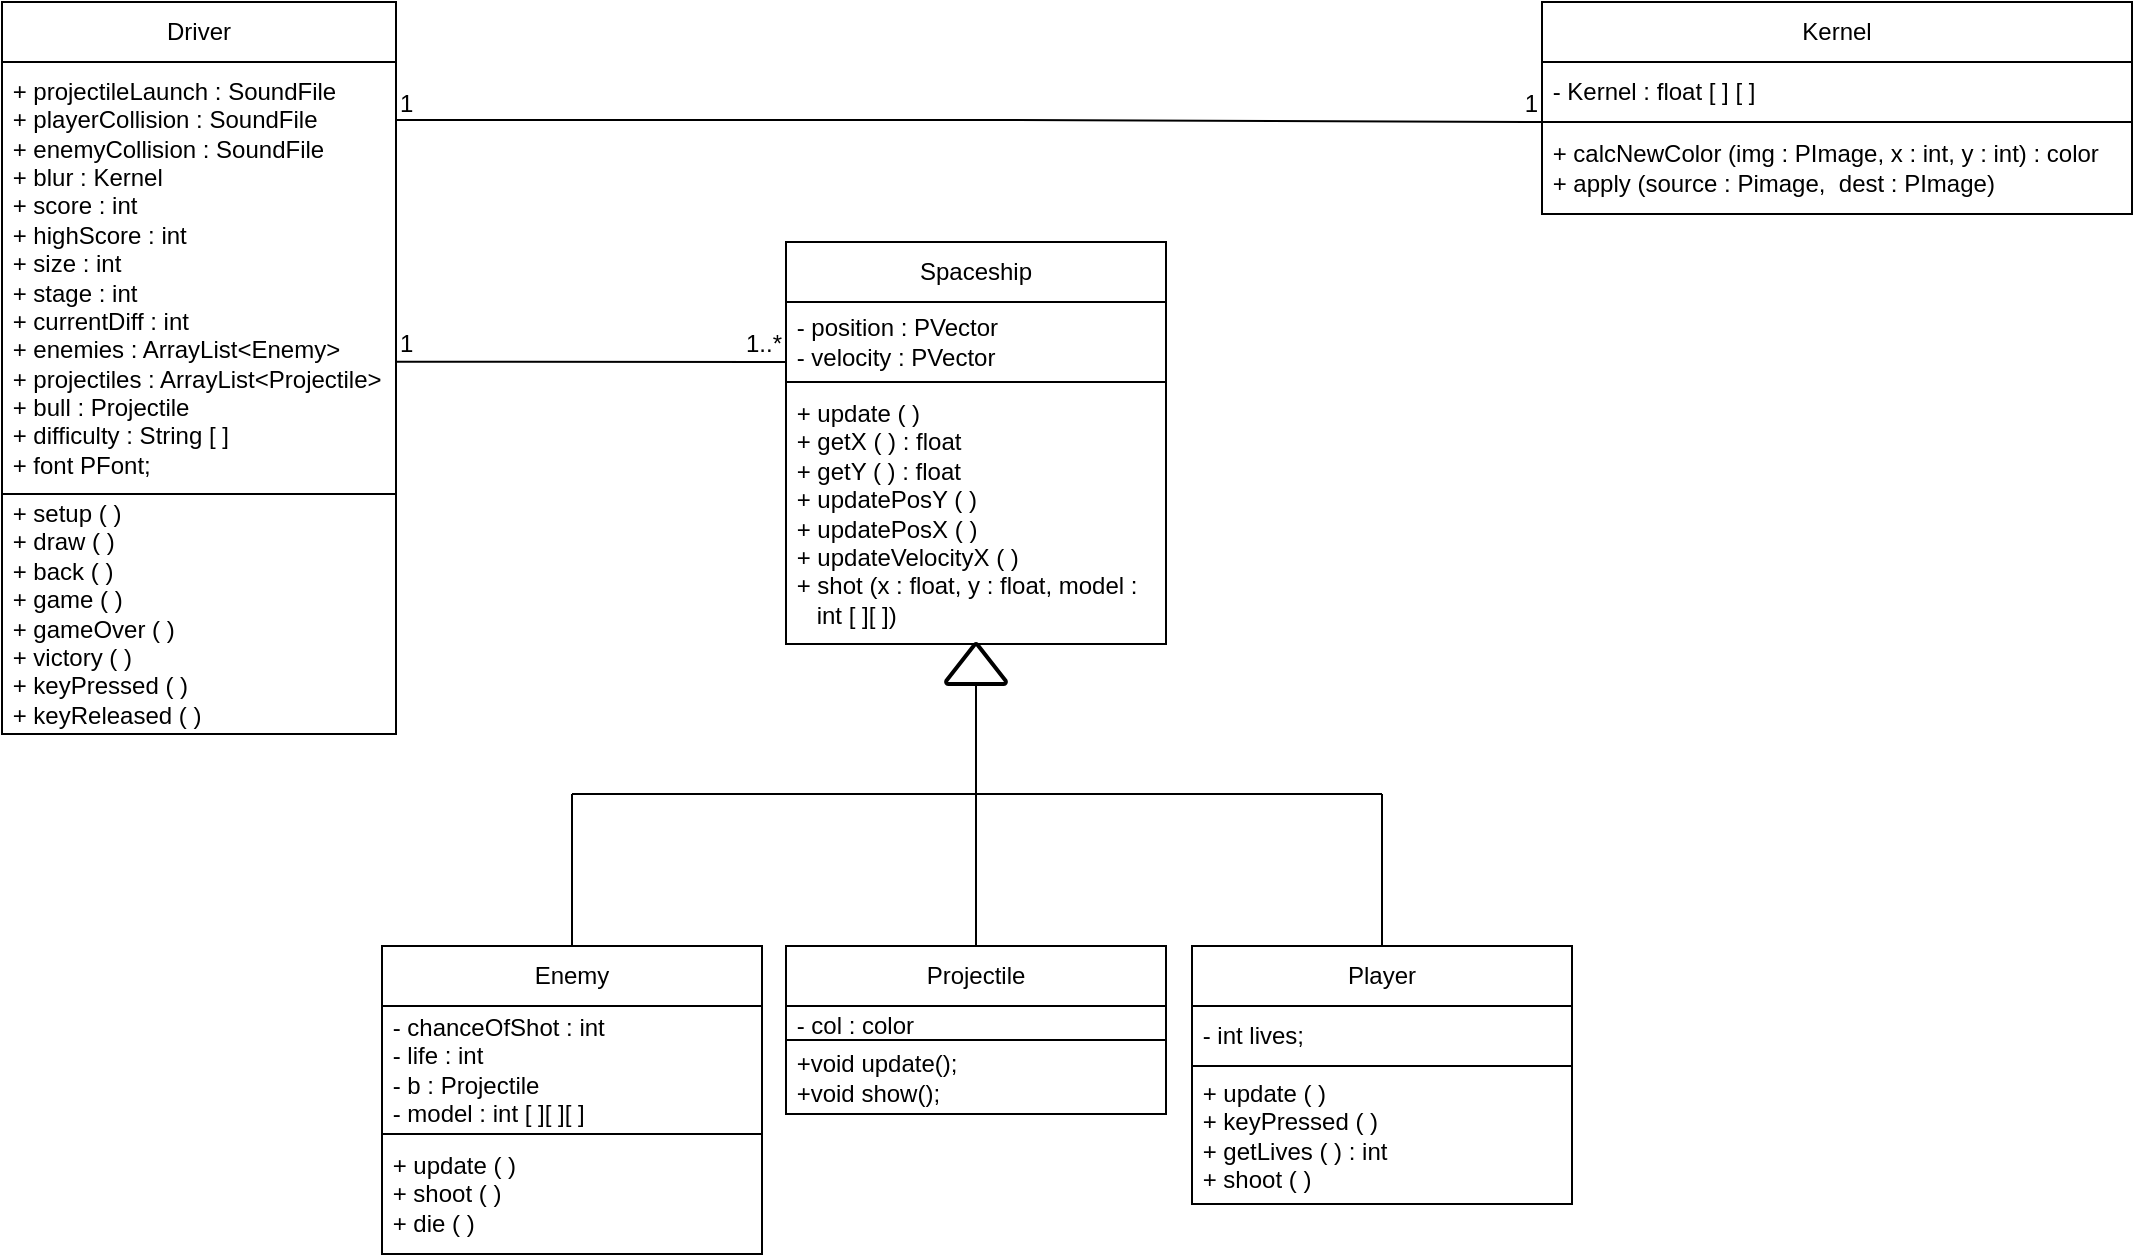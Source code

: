 <mxfile version="21.3.7" type="github">
  <diagram name="Page-1" id="e7e014a7-5840-1c2e-5031-d8a46d1fe8dd">
    <mxGraphModel dx="376" dy="733" grid="1" gridSize="5" guides="1" tooltips="1" connect="1" arrows="1" fold="1" page="1" pageScale="1" pageWidth="1654" pageHeight="1169" background="none" math="0" shadow="0">
      <root>
        <mxCell id="0" />
        <mxCell id="1" parent="0" />
        <mxCell id="Bj3Egmkld3hF2YVUXplE-41" value="Driver" style="rounded=0;whiteSpace=wrap;html=1;" parent="1" vertex="1">
          <mxGeometry x="25" y="24" width="197" height="30" as="geometry" />
        </mxCell>
        <mxCell id="Bj3Egmkld3hF2YVUXplE-42" value="&lt;div&gt;&amp;nbsp;+ projectileLaunch : SoundFile&amp;nbsp;&lt;/div&gt;&lt;div&gt;&amp;nbsp;+ playerCollision : SoundFile&lt;/div&gt;&lt;div&gt;&amp;nbsp;+ enemyCollision : SoundFile&amp;nbsp;&lt;/div&gt;&lt;div&gt;&amp;nbsp;+ blur : Kernel&amp;nbsp;&lt;/div&gt;&lt;div&gt;&amp;nbsp;+ score : int&amp;nbsp;&lt;/div&gt;&lt;div&gt;&amp;nbsp;+ highScore : int&amp;nbsp;&amp;nbsp;&lt;/div&gt;&lt;div&gt;&amp;nbsp;+ size : int&amp;nbsp;&amp;nbsp;&lt;/div&gt;&lt;div&gt;&amp;nbsp;+ stage : int&amp;nbsp;&lt;span style=&quot;background-color: initial;&quot;&gt;&amp;nbsp;&lt;/span&gt;&lt;/div&gt;&lt;div&gt;&lt;span style=&quot;background-color: initial;&quot;&gt;&amp;nbsp;+ currentDiff : int&amp;nbsp;&amp;nbsp;&lt;/span&gt;&lt;/div&gt;&lt;div&gt;&lt;span style=&quot;background-color: initial;&quot;&gt;&amp;nbsp;+ enemies : ArrayList&amp;lt;Enemy&amp;gt;&lt;/span&gt;&lt;/div&gt;&lt;div&gt;&lt;span style=&quot;background-color: initial;&quot;&gt;&amp;nbsp;+ projectiles : ArrayList&amp;lt;Projectile&amp;gt;&lt;/span&gt;&lt;/div&gt;&lt;div&gt;&lt;span style=&quot;background-color: initial;&quot;&gt;&amp;nbsp;+ bull : Projectile&amp;nbsp;&lt;/span&gt;&lt;/div&gt;&lt;div&gt;&lt;span style=&quot;background-color: initial;&quot;&gt;&amp;nbsp;+ difficulty : String [ ]&amp;nbsp;&lt;/span&gt;&lt;/div&gt;&lt;div&gt;&lt;span style=&quot;background-color: initial;&quot;&gt;&amp;nbsp;+ font PFont;&amp;nbsp;&lt;/span&gt;&lt;/div&gt;" style="rounded=0;whiteSpace=wrap;html=1;align=left;" parent="1" vertex="1">
          <mxGeometry x="25" y="54" width="197" height="216" as="geometry" />
        </mxCell>
        <mxCell id="Bj3Egmkld3hF2YVUXplE-44" value="&amp;nbsp;+ setup ( )&amp;nbsp;&lt;br&gt;&amp;nbsp;+ draw ( )&amp;nbsp;&amp;nbsp;&lt;br&gt;&amp;nbsp;+ back ( )&lt;br&gt;&amp;nbsp;+ game ( )&lt;br&gt;&amp;nbsp;+ gameOver ( )&lt;br&gt;&amp;nbsp;+ victory ( )&lt;br&gt;&amp;nbsp;+ keyPressed ( )&lt;br&gt;&amp;nbsp;+ keyReleased ( )&amp;nbsp;" style="rounded=0;whiteSpace=wrap;html=1;align=left;" parent="1" vertex="1">
          <mxGeometry x="25" y="270" width="197" height="120" as="geometry" />
        </mxCell>
        <mxCell id="Bj3Egmkld3hF2YVUXplE-48" value="Kernel" style="rounded=0;whiteSpace=wrap;html=1;" parent="1" vertex="1">
          <mxGeometry x="795" y="24" width="295" height="30" as="geometry" />
        </mxCell>
        <mxCell id="Bj3Egmkld3hF2YVUXplE-49" value="&amp;nbsp;- Kernel : float [ ] [ ]" style="rounded=0;whiteSpace=wrap;html=1;align=left;" parent="1" vertex="1">
          <mxGeometry x="795" y="54" width="295" height="30" as="geometry" />
        </mxCell>
        <mxCell id="Bj3Egmkld3hF2YVUXplE-50" value="&amp;nbsp;+ calcNewColor (img : PImage, x : int, y : int) : color&amp;nbsp; &lt;br&gt;&amp;nbsp;+ apply (source : Pimage,&amp;nbsp; dest : PImage)&amp;nbsp;" style="rounded=0;whiteSpace=wrap;html=1;align=left;" parent="1" vertex="1">
          <mxGeometry x="795" y="84" width="295" height="46" as="geometry" />
        </mxCell>
        <mxCell id="Bj3Egmkld3hF2YVUXplE-52" value="Spaceship" style="rounded=0;whiteSpace=wrap;html=1;" parent="1" vertex="1">
          <mxGeometry x="417" y="144" width="190" height="30" as="geometry" />
        </mxCell>
        <mxCell id="Bj3Egmkld3hF2YVUXplE-53" value="&amp;nbsp;- position : PVector&amp;nbsp;&lt;br&gt;&amp;nbsp;- velocity : PVector&amp;nbsp;&amp;nbsp;" style="rounded=0;whiteSpace=wrap;html=1;align=left;" parent="1" vertex="1">
          <mxGeometry x="417" y="174" width="190" height="40" as="geometry" />
        </mxCell>
        <mxCell id="Bj3Egmkld3hF2YVUXplE-54" value="&amp;nbsp;+ update ( )&amp;nbsp;&lt;br&gt;&amp;nbsp;+ getX ( ) : float&amp;nbsp;&lt;br&gt;&amp;nbsp;+ getY ( ) : float&amp;nbsp;&lt;br&gt;&amp;nbsp;+ updatePosY ( )&amp;nbsp;&lt;br&gt;&amp;nbsp;+ updatePosX ( )&amp;nbsp;&lt;br&gt;&amp;nbsp;+ updateVelocityX ( )&amp;nbsp;&lt;br&gt;&amp;nbsp;+ shot (x : float, y : float, model :&amp;nbsp; &lt;br&gt;&amp;nbsp; &amp;nbsp; int [ ][ ])&amp;nbsp;" style="rounded=0;whiteSpace=wrap;html=1;align=left;" parent="1" vertex="1">
          <mxGeometry x="417" y="214" width="190" height="131" as="geometry" />
        </mxCell>
        <mxCell id="Bj3Egmkld3hF2YVUXplE-59" value="Player" style="rounded=0;whiteSpace=wrap;html=1;" parent="1" vertex="1">
          <mxGeometry x="620" y="496" width="190" height="30" as="geometry" />
        </mxCell>
        <mxCell id="Bj3Egmkld3hF2YVUXplE-60" value="Enemy" style="rounded=0;whiteSpace=wrap;html=1;" parent="1" vertex="1">
          <mxGeometry x="215" y="496" width="190" height="30" as="geometry" />
        </mxCell>
        <mxCell id="Bj3Egmkld3hF2YVUXplE-62" value="&amp;nbsp;- chanceOfShot : int&amp;nbsp;&lt;br&gt;&amp;nbsp;- life : int&amp;nbsp;&lt;br&gt;&amp;nbsp;- b : Projectile&amp;nbsp;&lt;br&gt;&amp;nbsp;- model : int [ ][ ][ ]&amp;nbsp;" style="rounded=0;whiteSpace=wrap;html=1;align=left;" parent="1" vertex="1">
          <mxGeometry x="215" y="526" width="190" height="64" as="geometry" />
        </mxCell>
        <mxCell id="Bj3Egmkld3hF2YVUXplE-63" value="&amp;nbsp;- int lives;&amp;nbsp;" style="rounded=0;whiteSpace=wrap;html=1;align=left;" parent="1" vertex="1">
          <mxGeometry x="620" y="526" width="190" height="30" as="geometry" />
        </mxCell>
        <mxCell id="Bj3Egmkld3hF2YVUXplE-66" value="Projectile" style="rounded=0;whiteSpace=wrap;html=1;" parent="1" vertex="1">
          <mxGeometry x="417" y="496" width="190" height="30" as="geometry" />
        </mxCell>
        <mxCell id="Bj3Egmkld3hF2YVUXplE-67" value="&amp;nbsp;+ update ( )&amp;nbsp;&lt;br&gt;&amp;nbsp;+ shoot ( )&amp;nbsp;&lt;br&gt;&amp;nbsp;+ die ( )&amp;nbsp;" style="rounded=0;whiteSpace=wrap;html=1;align=left;" parent="1" vertex="1">
          <mxGeometry x="215" y="590" width="190" height="60" as="geometry" />
        </mxCell>
        <mxCell id="Bj3Egmkld3hF2YVUXplE-69" value="&amp;nbsp;+ update ( )&amp;nbsp;&lt;br&gt;&amp;nbsp;+ keyPressed ( )&amp;nbsp;&amp;nbsp;&lt;br&gt;&amp;nbsp;+ getLives ( ) : int&amp;nbsp;&lt;br&gt;&amp;nbsp;+ shoot ( )&amp;nbsp;&amp;nbsp;&amp;nbsp;&amp;nbsp;" style="rounded=0;whiteSpace=wrap;html=1;align=left;" parent="1" vertex="1">
          <mxGeometry x="620" y="556" width="190" height="69" as="geometry" />
        </mxCell>
        <mxCell id="Bj3Egmkld3hF2YVUXplE-70" value="&amp;nbsp;- col : color&amp;nbsp;" style="rounded=0;whiteSpace=wrap;html=1;align=left;" parent="1" vertex="1">
          <mxGeometry x="417" y="526" width="190" height="20" as="geometry" />
        </mxCell>
        <mxCell id="Bj3Egmkld3hF2YVUXplE-72" value="&amp;nbsp;+void update();&amp;nbsp;&lt;br&gt;&amp;nbsp;+void show();&amp;nbsp;" style="rounded=0;whiteSpace=wrap;html=1;align=left;" parent="1" vertex="1">
          <mxGeometry x="417" y="543" width="190" height="37" as="geometry" />
        </mxCell>
        <mxCell id="RNGTsWGLouqB5hKTwm0q-18" value="" style="strokeWidth=2;html=1;shape=mxgraph.flowchart.merge_or_storage;whiteSpace=wrap;direction=west;" parent="1" vertex="1">
          <mxGeometry x="497" y="345" width="30" height="20" as="geometry" />
        </mxCell>
        <mxCell id="RNGTsWGLouqB5hKTwm0q-24" value="" style="endArrow=none;html=1;rounded=0;exitX=0.5;exitY=0;exitDx=0;exitDy=0;exitPerimeter=0;" parent="1" source="RNGTsWGLouqB5hKTwm0q-18" edge="1">
          <mxGeometry relative="1" as="geometry">
            <mxPoint x="505" y="361" as="sourcePoint" />
            <mxPoint x="512" y="420" as="targetPoint" />
          </mxGeometry>
        </mxCell>
        <mxCell id="RNGTsWGLouqB5hKTwm0q-26" value="" style="endArrow=none;html=1;rounded=0;" parent="1" edge="1">
          <mxGeometry relative="1" as="geometry">
            <mxPoint x="310" y="420" as="sourcePoint" />
            <mxPoint x="715" y="420" as="targetPoint" />
          </mxGeometry>
        </mxCell>
        <mxCell id="RNGTsWGLouqB5hKTwm0q-35" value="" style="endArrow=none;html=1;rounded=0;entryX=0;entryY=0.75;entryDx=0;entryDy=0;exitX=1;exitY=0.694;exitDx=0;exitDy=0;exitPerimeter=0;" parent="1" source="Bj3Egmkld3hF2YVUXplE-42" target="Bj3Egmkld3hF2YVUXplE-53" edge="1">
          <mxGeometry relative="1" as="geometry">
            <mxPoint x="225" y="204" as="sourcePoint" />
            <mxPoint x="382" y="220" as="targetPoint" />
          </mxGeometry>
        </mxCell>
        <mxCell id="RNGTsWGLouqB5hKTwm0q-36" value="1" style="resizable=0;html=1;whiteSpace=wrap;align=left;verticalAlign=bottom;" parent="RNGTsWGLouqB5hKTwm0q-35" connectable="0" vertex="1">
          <mxGeometry x="-1" relative="1" as="geometry" />
        </mxCell>
        <mxCell id="RNGTsWGLouqB5hKTwm0q-37" value="1..*" style="resizable=0;html=1;whiteSpace=wrap;align=right;verticalAlign=bottom;" parent="RNGTsWGLouqB5hKTwm0q-35" connectable="0" vertex="1">
          <mxGeometry x="1" relative="1" as="geometry" />
        </mxCell>
        <mxCell id="RNGTsWGLouqB5hKTwm0q-38" value="" style="endArrow=none;html=1;rounded=0;entryX=0;entryY=1;entryDx=0;entryDy=0;" parent="1" target="Bj3Egmkld3hF2YVUXplE-49" edge="1">
          <mxGeometry relative="1" as="geometry">
            <mxPoint x="222" y="83" as="sourcePoint" />
            <mxPoint x="747" y="83" as="targetPoint" />
            <Array as="points">
              <mxPoint x="522" y="83" />
            </Array>
          </mxGeometry>
        </mxCell>
        <mxCell id="RNGTsWGLouqB5hKTwm0q-39" value="1" style="resizable=0;html=1;whiteSpace=wrap;align=left;verticalAlign=bottom;" parent="RNGTsWGLouqB5hKTwm0q-38" connectable="0" vertex="1">
          <mxGeometry x="-1" relative="1" as="geometry" />
        </mxCell>
        <mxCell id="RNGTsWGLouqB5hKTwm0q-40" value="1" style="resizable=0;html=1;whiteSpace=wrap;align=right;verticalAlign=bottom;" parent="RNGTsWGLouqB5hKTwm0q-38" connectable="0" vertex="1">
          <mxGeometry x="1" relative="1" as="geometry" />
        </mxCell>
        <mxCell id="534QXMHpV8eUbHk5vAqX-1" value="" style="endArrow=none;html=1;rounded=0;entryX=0.5;entryY=0;entryDx=0;entryDy=0;" parent="1" target="Bj3Egmkld3hF2YVUXplE-60" edge="1">
          <mxGeometry relative="1" as="geometry">
            <mxPoint x="310" y="420" as="sourcePoint" />
            <mxPoint x="435" y="455" as="targetPoint" />
          </mxGeometry>
        </mxCell>
        <mxCell id="534QXMHpV8eUbHk5vAqX-7" value="" style="endArrow=none;html=1;rounded=0;entryX=0.5;entryY=0;entryDx=0;entryDy=0;" parent="1" target="Bj3Egmkld3hF2YVUXplE-59" edge="1">
          <mxGeometry relative="1" as="geometry">
            <mxPoint x="715" y="420" as="sourcePoint" />
            <mxPoint x="870" y="420" as="targetPoint" />
          </mxGeometry>
        </mxCell>
        <mxCell id="534QXMHpV8eUbHk5vAqX-9" value="" style="endArrow=none;html=1;rounded=0;entryX=0.5;entryY=0;entryDx=0;entryDy=0;" parent="1" target="Bj3Egmkld3hF2YVUXplE-66" edge="1">
          <mxGeometry relative="1" as="geometry">
            <mxPoint x="512" y="420" as="sourcePoint" />
            <mxPoint x="511.5" y="475" as="targetPoint" />
          </mxGeometry>
        </mxCell>
      </root>
    </mxGraphModel>
  </diagram>
</mxfile>
